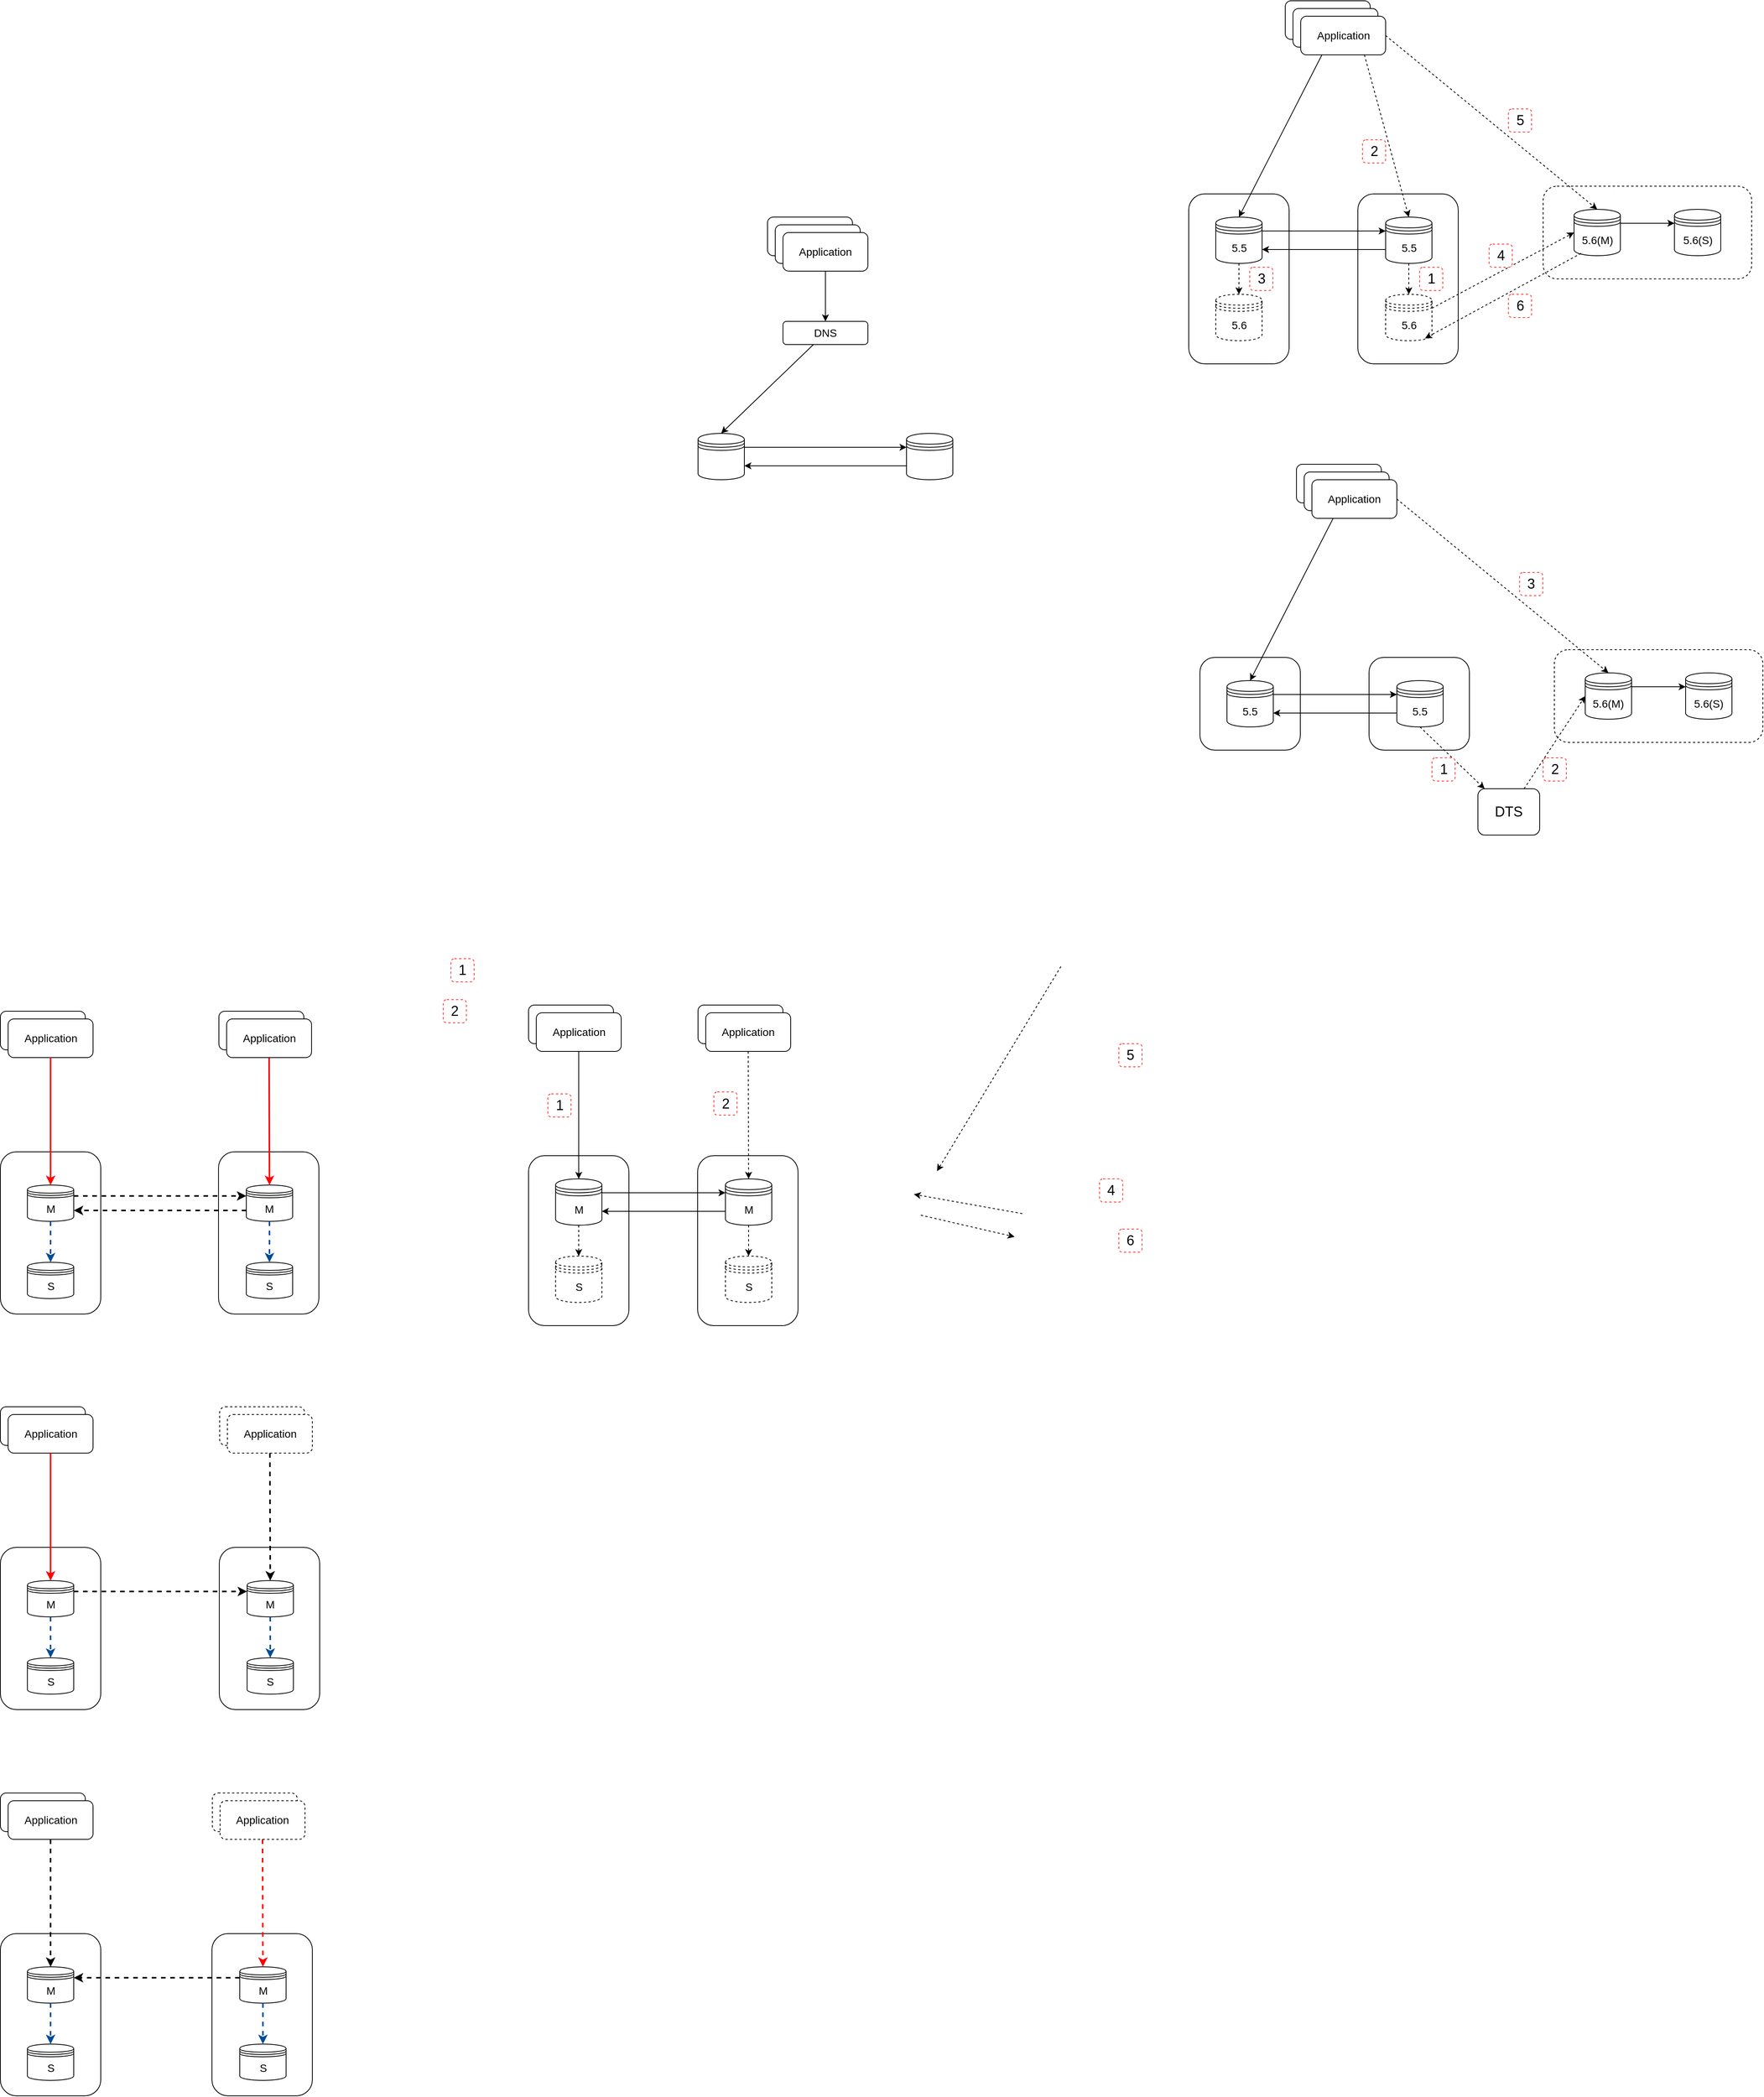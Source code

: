 <mxfile pages="1" version="11.2.3" type="github"><diagram id="w0PGeLifpseIt6AWC-rQ" name="Page-1"><mxGraphModel dx="2013" dy="703" grid="1" gridSize="10" guides="1" tooltips="1" connect="1" arrows="1" fold="1" page="1" pageScale="1" pageWidth="827" pageHeight="1169" math="0" shadow="0"><root><mxCell id="0"/><mxCell id="1" parent="0"/><mxCell id="KxEL3ul9aCYU7G7SuEpz-24" value="" style="rounded=1;whiteSpace=wrap;html=1;dashed=1;" parent="1" vertex="1"><mxGeometry x="1324.5" y="280" width="270" height="120" as="geometry"/></mxCell><mxCell id="KxEL3ul9aCYU7G7SuEpz-18" value="" style="rounded=1;whiteSpace=wrap;html=1;arcSize=16;" parent="1" vertex="1"><mxGeometry x="865.5" y="290" width="130" height="220" as="geometry"/></mxCell><mxCell id="KxEL3ul9aCYU7G7SuEpz-17" value="" style="rounded=1;whiteSpace=wrap;html=1;arcSize=16;" parent="1" vertex="1"><mxGeometry x="1084.5" y="290" width="130" height="220" as="geometry"/></mxCell><mxCell id="ixwq7pdnEXffTdU5Aski-8" value="&lt;font style=&quot;font-size: 14px&quot;&gt;Application&lt;/font&gt;" style="rounded=1;whiteSpace=wrap;html=1;" parent="1" vertex="1"><mxGeometry x="320" y="320" width="110" height="50" as="geometry"/></mxCell><mxCell id="ixwq7pdnEXffTdU5Aski-9" value="" style="shape=datastore;whiteSpace=wrap;html=1;" parent="1" vertex="1"><mxGeometry x="230" y="600" width="60" height="60" as="geometry"/></mxCell><mxCell id="ixwq7pdnEXffTdU5Aski-10" value="" style="shape=datastore;whiteSpace=wrap;html=1;" parent="1" vertex="1"><mxGeometry x="500" y="600" width="60" height="60" as="geometry"/></mxCell><mxCell id="v6FnLSVBg04vqEO-59b5-2" value="" style="endArrow=classic;html=1;exitX=1;exitY=0.3;exitDx=0;exitDy=0;entryX=0;entryY=0.3;entryDx=0;entryDy=0;" parent="1" source="ixwq7pdnEXffTdU5Aski-9" target="ixwq7pdnEXffTdU5Aski-10" edge="1"><mxGeometry width="50" height="50" relative="1" as="geometry"><mxPoint x="410" y="590" as="sourcePoint"/><mxPoint x="460" y="540" as="targetPoint"/></mxGeometry></mxCell><mxCell id="v6FnLSVBg04vqEO-59b5-3" value="" style="endArrow=classic;html=1;exitX=0;exitY=0.7;exitDx=0;exitDy=0;entryX=1;entryY=0.7;entryDx=0;entryDy=0;" parent="1" source="ixwq7pdnEXffTdU5Aski-10" target="ixwq7pdnEXffTdU5Aski-9" edge="1"><mxGeometry width="50" height="50" relative="1" as="geometry"><mxPoint x="380" y="740" as="sourcePoint"/><mxPoint x="430" y="690" as="targetPoint"/></mxGeometry></mxCell><mxCell id="v6FnLSVBg04vqEO-59b5-10" value="&lt;font style=&quot;font-size: 14px&quot;&gt;DNS&lt;/font&gt;" style="rounded=1;whiteSpace=wrap;html=1;" parent="1" vertex="1"><mxGeometry x="340" y="455" width="110" height="30" as="geometry"/></mxCell><mxCell id="v6FnLSVBg04vqEO-59b5-11" value="" style="endArrow=classic;html=1;entryX=0.5;entryY=0;entryDx=0;entryDy=0;" parent="1" source="v6FnLSVBg04vqEO-59b5-13" target="v6FnLSVBg04vqEO-59b5-10" edge="1"><mxGeometry width="50" height="50" relative="1" as="geometry"><mxPoint x="70" y="570" as="sourcePoint"/><mxPoint x="120" y="520" as="targetPoint"/></mxGeometry></mxCell><mxCell id="v6FnLSVBg04vqEO-59b5-12" value="&lt;font style=&quot;font-size: 14px&quot;&gt;Application&lt;/font&gt;" style="rounded=1;whiteSpace=wrap;html=1;" parent="1" vertex="1"><mxGeometry x="330" y="330" width="110" height="50" as="geometry"/></mxCell><mxCell id="v6FnLSVBg04vqEO-59b5-13" value="&lt;font style=&quot;font-size: 14px&quot;&gt;Application&lt;/font&gt;" style="rounded=1;whiteSpace=wrap;html=1;" parent="1" vertex="1"><mxGeometry x="340" y="340" width="110" height="50" as="geometry"/></mxCell><mxCell id="v6FnLSVBg04vqEO-59b5-14" value="" style="endArrow=classic;html=1;entryX=0.5;entryY=0;entryDx=0;entryDy=0;" parent="1" source="v6FnLSVBg04vqEO-59b5-10" target="ixwq7pdnEXffTdU5Aski-9" edge="1"><mxGeometry width="50" height="50" relative="1" as="geometry"><mxPoint x="200" y="570" as="sourcePoint"/><mxPoint x="250" y="520" as="targetPoint"/></mxGeometry></mxCell><mxCell id="KxEL3ul9aCYU7G7SuEpz-1" value="&lt;font style=&quot;font-size: 14px&quot;&gt;Application&lt;/font&gt;" style="rounded=1;whiteSpace=wrap;html=1;" parent="1" vertex="1"><mxGeometry x="990.5" y="40" width="110" height="50" as="geometry"/></mxCell><mxCell id="KxEL3ul9aCYU7G7SuEpz-2" value="&lt;font style=&quot;font-size: 14px&quot;&gt;5.5&lt;/font&gt;" style="shape=datastore;whiteSpace=wrap;html=1;" parent="1" vertex="1"><mxGeometry x="900.5" y="320" width="60" height="60" as="geometry"/></mxCell><mxCell id="KxEL3ul9aCYU7G7SuEpz-3" value="&lt;font style=&quot;font-size: 14px&quot;&gt;5.5&lt;/font&gt;" style="shape=datastore;whiteSpace=wrap;html=1;" parent="1" vertex="1"><mxGeometry x="1120.5" y="320" width="60" height="60" as="geometry"/></mxCell><mxCell id="KxEL3ul9aCYU7G7SuEpz-4" value="" style="endArrow=classic;html=1;exitX=1;exitY=0.3;exitDx=0;exitDy=0;entryX=0;entryY=0.3;entryDx=0;entryDy=0;" parent="1" source="KxEL3ul9aCYU7G7SuEpz-2" target="KxEL3ul9aCYU7G7SuEpz-3" edge="1"><mxGeometry width="50" height="50" relative="1" as="geometry"><mxPoint x="1080.5" y="310" as="sourcePoint"/><mxPoint x="1130.5" y="260" as="targetPoint"/></mxGeometry></mxCell><mxCell id="KxEL3ul9aCYU7G7SuEpz-5" value="" style="endArrow=classic;html=1;exitX=0;exitY=0.7;exitDx=0;exitDy=0;entryX=1;entryY=0.7;entryDx=0;entryDy=0;" parent="1" source="KxEL3ul9aCYU7G7SuEpz-3" target="KxEL3ul9aCYU7G7SuEpz-2" edge="1"><mxGeometry width="50" height="50" relative="1" as="geometry"><mxPoint x="1050.5" y="460" as="sourcePoint"/><mxPoint x="1100.5" y="410" as="targetPoint"/></mxGeometry></mxCell><mxCell id="KxEL3ul9aCYU7G7SuEpz-8" value="&lt;font style=&quot;font-size: 14px&quot;&gt;Application&lt;/font&gt;" style="rounded=1;whiteSpace=wrap;html=1;" parent="1" vertex="1"><mxGeometry x="1000.5" y="50" width="110" height="50" as="geometry"/></mxCell><mxCell id="KxEL3ul9aCYU7G7SuEpz-9" value="&lt;font style=&quot;font-size: 14px&quot;&gt;Application&lt;/font&gt;" style="rounded=1;whiteSpace=wrap;html=1;" parent="1" vertex="1"><mxGeometry x="1010.5" y="60" width="110" height="50" as="geometry"/></mxCell><mxCell id="KxEL3ul9aCYU7G7SuEpz-10" value="" style="endArrow=classic;html=1;entryX=0.5;entryY=0;entryDx=0;entryDy=0;exitX=0.25;exitY=1;exitDx=0;exitDy=0;" parent="1" source="KxEL3ul9aCYU7G7SuEpz-9" target="KxEL3ul9aCYU7G7SuEpz-2" edge="1"><mxGeometry width="50" height="50" relative="1" as="geometry"><mxPoint x="1028.779" y="182.5" as="sourcePoint"/><mxPoint x="920.5" y="240" as="targetPoint"/></mxGeometry></mxCell><mxCell id="KxEL3ul9aCYU7G7SuEpz-11" value="&lt;font style=&quot;font-size: 14px&quot;&gt;5.6&lt;/font&gt;" style="shape=datastore;whiteSpace=wrap;html=1;dashed=1;" parent="1" vertex="1"><mxGeometry x="1120.5" y="420" width="60" height="60" as="geometry"/></mxCell><mxCell id="KxEL3ul9aCYU7G7SuEpz-12" value="" style="endArrow=classic;html=1;exitX=0.5;exitY=1;exitDx=0;exitDy=0;entryX=0.5;entryY=0;entryDx=0;entryDy=0;dashed=1;" parent="1" source="KxEL3ul9aCYU7G7SuEpz-3" target="KxEL3ul9aCYU7G7SuEpz-11" edge="1"><mxGeometry width="50" height="50" relative="1" as="geometry"><mxPoint x="484.5" y="580" as="sourcePoint"/><mxPoint x="534.5" y="530" as="targetPoint"/></mxGeometry></mxCell><mxCell id="KxEL3ul9aCYU7G7SuEpz-13" value="&lt;font style=&quot;font-size: 14px&quot;&gt;5.6(M)&lt;/font&gt;" style="shape=datastore;whiteSpace=wrap;html=1;" parent="1" vertex="1"><mxGeometry x="1364.5" y="310" width="60" height="60" as="geometry"/></mxCell><mxCell id="KxEL3ul9aCYU7G7SuEpz-14" value="&lt;font style=&quot;font-size: 14px&quot;&gt;5.6(S)&lt;/font&gt;" style="shape=datastore;whiteSpace=wrap;html=1;" parent="1" vertex="1"><mxGeometry x="1494.5" y="310" width="60" height="60" as="geometry"/></mxCell><mxCell id="KxEL3ul9aCYU7G7SuEpz-15" value="" style="endArrow=classic;html=1;exitX=1;exitY=0.3;exitDx=0;exitDy=0;entryX=0;entryY=0.3;entryDx=0;entryDy=0;" parent="1" source="KxEL3ul9aCYU7G7SuEpz-13" target="KxEL3ul9aCYU7G7SuEpz-14" edge="1"><mxGeometry width="50" height="50" relative="1" as="geometry"><mxPoint x="1524.5" y="300" as="sourcePoint"/><mxPoint x="1574.5" y="250" as="targetPoint"/></mxGeometry></mxCell><mxCell id="KxEL3ul9aCYU7G7SuEpz-19" value="&lt;font style=&quot;font-size: 14px&quot;&gt;5.6&lt;/font&gt;" style="shape=datastore;whiteSpace=wrap;html=1;dashed=1;" parent="1" vertex="1"><mxGeometry x="900.5" y="420" width="60" height="60" as="geometry"/></mxCell><mxCell id="KxEL3ul9aCYU7G7SuEpz-20" value="" style="endArrow=classic;html=1;exitX=0.5;exitY=1;exitDx=0;exitDy=0;entryX=0.5;entryY=0;entryDx=0;entryDy=0;dashed=1;" parent="1" target="KxEL3ul9aCYU7G7SuEpz-19" edge="1"><mxGeometry width="50" height="50" relative="1" as="geometry"><mxPoint x="930.5" y="380" as="sourcePoint"/><mxPoint x="314.5" y="530" as="targetPoint"/></mxGeometry></mxCell><mxCell id="KxEL3ul9aCYU7G7SuEpz-21" value="" style="endArrow=classic;html=1;entryX=0.5;entryY=0;entryDx=0;entryDy=0;exitX=0.75;exitY=1;exitDx=0;exitDy=0;dashed=1;" parent="1" source="KxEL3ul9aCYU7G7SuEpz-9" target="KxEL3ul9aCYU7G7SuEpz-3" edge="1"><mxGeometry width="50" height="50" relative="1" as="geometry"><mxPoint x="1067" y="182.5" as="sourcePoint"/><mxPoint x="940.5" y="330" as="targetPoint"/></mxGeometry></mxCell><mxCell id="KxEL3ul9aCYU7G7SuEpz-22" value="" style="endArrow=classic;html=1;dashed=1;exitX=1;exitY=0.3;exitDx=0;exitDy=0;entryX=0;entryY=0.5;entryDx=0;entryDy=0;" parent="1" source="KxEL3ul9aCYU7G7SuEpz-11" target="KxEL3ul9aCYU7G7SuEpz-13" edge="1"><mxGeometry width="50" height="50" relative="1" as="geometry"><mxPoint x="1214.5" y="389" as="sourcePoint"/><mxPoint x="1334.5" y="370" as="targetPoint"/></mxGeometry></mxCell><mxCell id="KxEL3ul9aCYU7G7SuEpz-23" value="" style="endArrow=classic;html=1;entryX=0.5;entryY=0;entryDx=0;entryDy=0;exitX=1;exitY=0.5;exitDx=0;exitDy=0;dashed=1;" parent="1" source="KxEL3ul9aCYU7G7SuEpz-9" target="KxEL3ul9aCYU7G7SuEpz-13" edge="1"><mxGeometry width="50" height="50" relative="1" as="geometry"><mxPoint x="1087" y="120" as="sourcePoint"/><mxPoint x="1160.5" y="330" as="targetPoint"/></mxGeometry></mxCell><mxCell id="KxEL3ul9aCYU7G7SuEpz-25" value="&lt;font style=&quot;font-size: 18px&quot;&gt;1&lt;/font&gt;" style="rounded=1;whiteSpace=wrap;html=1;dashed=1;strokeColor=#FF3333;" parent="1" vertex="1"><mxGeometry x="1164.5" y="385" width="30" height="30" as="geometry"/></mxCell><mxCell id="KxEL3ul9aCYU7G7SuEpz-26" value="&lt;font style=&quot;font-size: 18px&quot;&gt;2&lt;/font&gt;" style="rounded=1;whiteSpace=wrap;html=1;dashed=1;strokeColor=#FF3333;" parent="1" vertex="1"><mxGeometry x="1090.5" y="220" width="30" height="30" as="geometry"/></mxCell><mxCell id="KxEL3ul9aCYU7G7SuEpz-28" value="&lt;font style=&quot;font-size: 18px&quot;&gt;3&lt;/font&gt;" style="rounded=1;whiteSpace=wrap;html=1;dashed=1;strokeColor=#FF3333;" parent="1" vertex="1"><mxGeometry x="944.5" y="385" width="30" height="30" as="geometry"/></mxCell><mxCell id="KxEL3ul9aCYU7G7SuEpz-30" value="&lt;font style=&quot;font-size: 18px&quot;&gt;4&lt;/font&gt;" style="rounded=1;whiteSpace=wrap;html=1;dashed=1;strokeColor=#FF3333;" parent="1" vertex="1"><mxGeometry x="1254.5" y="355" width="30" height="30" as="geometry"/></mxCell><mxCell id="KxEL3ul9aCYU7G7SuEpz-32" value="&lt;font style=&quot;font-size: 18px&quot;&gt;5&lt;/font&gt;" style="rounded=1;whiteSpace=wrap;html=1;dashed=1;strokeColor=#FF3333;" parent="1" vertex="1"><mxGeometry x="1279.5" y="180" width="30" height="30" as="geometry"/></mxCell><mxCell id="KxEL3ul9aCYU7G7SuEpz-33" value="" style="endArrow=classic;html=1;dashed=1;entryX=0.85;entryY=0.95;entryDx=0;entryDy=0;entryPerimeter=0;" parent="1" target="KxEL3ul9aCYU7G7SuEpz-11" edge="1"><mxGeometry width="50" height="50" relative="1" as="geometry"><mxPoint x="1373.5" y="367" as="sourcePoint"/><mxPoint x="1244.5" y="490" as="targetPoint"/></mxGeometry></mxCell><mxCell id="KxEL3ul9aCYU7G7SuEpz-34" value="&lt;font style=&quot;font-size: 18px&quot;&gt;6&lt;/font&gt;" style="rounded=1;whiteSpace=wrap;html=1;dashed=1;strokeColor=#FF3333;" parent="1" vertex="1"><mxGeometry x="1279.5" y="420" width="30" height="30" as="geometry"/></mxCell><mxCell id="KxEL3ul9aCYU7G7SuEpz-35" value="" style="rounded=1;whiteSpace=wrap;html=1;dashed=1;" parent="1" vertex="1"><mxGeometry x="1339" y="880" width="270" height="120" as="geometry"/></mxCell><mxCell id="KxEL3ul9aCYU7G7SuEpz-36" value="" style="rounded=1;whiteSpace=wrap;html=1;arcSize=16;" parent="1" vertex="1"><mxGeometry x="880" y="890" width="130" height="120" as="geometry"/></mxCell><mxCell id="KxEL3ul9aCYU7G7SuEpz-37" value="" style="rounded=1;whiteSpace=wrap;html=1;arcSize=16;" parent="1" vertex="1"><mxGeometry x="1099" y="890" width="130" height="120" as="geometry"/></mxCell><mxCell id="KxEL3ul9aCYU7G7SuEpz-38" value="&lt;font style=&quot;font-size: 14px&quot;&gt;Application&lt;/font&gt;" style="rounded=1;whiteSpace=wrap;html=1;" parent="1" vertex="1"><mxGeometry x="1005" y="640" width="110" height="50" as="geometry"/></mxCell><mxCell id="KxEL3ul9aCYU7G7SuEpz-39" value="&lt;font style=&quot;font-size: 14px&quot;&gt;5.5&lt;/font&gt;" style="shape=datastore;whiteSpace=wrap;html=1;" parent="1" vertex="1"><mxGeometry x="915" y="920" width="60" height="60" as="geometry"/></mxCell><mxCell id="KxEL3ul9aCYU7G7SuEpz-40" value="&lt;font style=&quot;font-size: 14px&quot;&gt;5.5&lt;/font&gt;" style="shape=datastore;whiteSpace=wrap;html=1;" parent="1" vertex="1"><mxGeometry x="1135" y="920" width="60" height="60" as="geometry"/></mxCell><mxCell id="KxEL3ul9aCYU7G7SuEpz-41" value="" style="endArrow=classic;html=1;exitX=1;exitY=0.3;exitDx=0;exitDy=0;entryX=0;entryY=0.3;entryDx=0;entryDy=0;" parent="1" source="KxEL3ul9aCYU7G7SuEpz-39" target="KxEL3ul9aCYU7G7SuEpz-40" edge="1"><mxGeometry width="50" height="50" relative="1" as="geometry"><mxPoint x="1095" y="910" as="sourcePoint"/><mxPoint x="1145" y="860" as="targetPoint"/></mxGeometry></mxCell><mxCell id="KxEL3ul9aCYU7G7SuEpz-42" value="" style="endArrow=classic;html=1;exitX=0;exitY=0.7;exitDx=0;exitDy=0;entryX=1;entryY=0.7;entryDx=0;entryDy=0;" parent="1" source="KxEL3ul9aCYU7G7SuEpz-40" target="KxEL3ul9aCYU7G7SuEpz-39" edge="1"><mxGeometry width="50" height="50" relative="1" as="geometry"><mxPoint x="1065" y="1060" as="sourcePoint"/><mxPoint x="1115" y="1010" as="targetPoint"/></mxGeometry></mxCell><mxCell id="KxEL3ul9aCYU7G7SuEpz-43" value="&lt;font style=&quot;font-size: 14px&quot;&gt;Application&lt;/font&gt;" style="rounded=1;whiteSpace=wrap;html=1;" parent="1" vertex="1"><mxGeometry x="1015" y="650" width="110" height="50" as="geometry"/></mxCell><mxCell id="KxEL3ul9aCYU7G7SuEpz-44" value="&lt;font style=&quot;font-size: 14px&quot;&gt;Application&lt;/font&gt;" style="rounded=1;whiteSpace=wrap;html=1;" parent="1" vertex="1"><mxGeometry x="1025" y="660" width="110" height="50" as="geometry"/></mxCell><mxCell id="KxEL3ul9aCYU7G7SuEpz-45" value="" style="endArrow=classic;html=1;entryX=0.5;entryY=0;entryDx=0;entryDy=0;exitX=0.25;exitY=1;exitDx=0;exitDy=0;" parent="1" source="KxEL3ul9aCYU7G7SuEpz-44" target="KxEL3ul9aCYU7G7SuEpz-39" edge="1"><mxGeometry width="50" height="50" relative="1" as="geometry"><mxPoint x="1043.279" y="782.5" as="sourcePoint"/><mxPoint x="935" y="840" as="targetPoint"/></mxGeometry></mxCell><mxCell id="KxEL3ul9aCYU7G7SuEpz-48" value="&lt;font style=&quot;font-size: 14px&quot;&gt;5.6(M)&lt;/font&gt;" style="shape=datastore;whiteSpace=wrap;html=1;" parent="1" vertex="1"><mxGeometry x="1379" y="910" width="60" height="60" as="geometry"/></mxCell><mxCell id="KxEL3ul9aCYU7G7SuEpz-49" value="&lt;font style=&quot;font-size: 14px&quot;&gt;5.6(S)&lt;/font&gt;" style="shape=datastore;whiteSpace=wrap;html=1;" parent="1" vertex="1"><mxGeometry x="1509" y="910" width="60" height="60" as="geometry"/></mxCell><mxCell id="KxEL3ul9aCYU7G7SuEpz-50" value="" style="endArrow=classic;html=1;exitX=1;exitY=0.3;exitDx=0;exitDy=0;entryX=0;entryY=0.3;entryDx=0;entryDy=0;" parent="1" source="KxEL3ul9aCYU7G7SuEpz-48" target="KxEL3ul9aCYU7G7SuEpz-49" edge="1"><mxGeometry width="50" height="50" relative="1" as="geometry"><mxPoint x="1539" y="900" as="sourcePoint"/><mxPoint x="1589" y="850" as="targetPoint"/></mxGeometry></mxCell><mxCell id="KxEL3ul9aCYU7G7SuEpz-53" value="" style="endArrow=classic;html=1;dashed=1;exitX=0.5;exitY=1;exitDx=0;exitDy=0;" parent="1" source="KxEL3ul9aCYU7G7SuEpz-40" target="KxEL3ul9aCYU7G7SuEpz-63" edge="1"><mxGeometry width="50" height="50" relative="1" as="geometry"><mxPoint x="1120" y="1140" as="sourcePoint"/><mxPoint x="955" y="930" as="targetPoint"/></mxGeometry></mxCell><mxCell id="KxEL3ul9aCYU7G7SuEpz-54" value="" style="endArrow=classic;html=1;dashed=1;entryX=0;entryY=0.5;entryDx=0;entryDy=0;" parent="1" source="KxEL3ul9aCYU7G7SuEpz-63" target="KxEL3ul9aCYU7G7SuEpz-48" edge="1"><mxGeometry width="50" height="50" relative="1" as="geometry"><mxPoint x="1195" y="1038" as="sourcePoint"/><mxPoint x="1349" y="970" as="targetPoint"/></mxGeometry></mxCell><mxCell id="KxEL3ul9aCYU7G7SuEpz-55" value="" style="endArrow=classic;html=1;entryX=0.5;entryY=0;entryDx=0;entryDy=0;exitX=1;exitY=0.5;exitDx=0;exitDy=0;dashed=1;" parent="1" source="KxEL3ul9aCYU7G7SuEpz-44" target="KxEL3ul9aCYU7G7SuEpz-48" edge="1"><mxGeometry width="50" height="50" relative="1" as="geometry"><mxPoint x="1101.5" y="720" as="sourcePoint"/><mxPoint x="1175" y="930" as="targetPoint"/></mxGeometry></mxCell><mxCell id="KxEL3ul9aCYU7G7SuEpz-57" value="&lt;font style=&quot;font-size: 18px&quot;&gt;2&lt;/font&gt;" style="rounded=1;whiteSpace=wrap;html=1;dashed=1;strokeColor=#FF3333;" parent="1" vertex="1"><mxGeometry x="1324.5" y="1020" width="30" height="30" as="geometry"/></mxCell><mxCell id="KxEL3ul9aCYU7G7SuEpz-60" value="&lt;font style=&quot;font-size: 18px&quot;&gt;3&lt;/font&gt;" style="rounded=1;whiteSpace=wrap;html=1;dashed=1;strokeColor=#FF3333;" parent="1" vertex="1"><mxGeometry x="1294" y="780" width="30" height="30" as="geometry"/></mxCell><mxCell id="KxEL3ul9aCYU7G7SuEpz-63" value="&lt;font style=&quot;font-size: 18px&quot;&gt;DTS&lt;/font&gt;" style="rounded=1;whiteSpace=wrap;html=1;" parent="1" vertex="1"><mxGeometry x="1240" y="1060" width="80" height="60" as="geometry"/></mxCell><mxCell id="KxEL3ul9aCYU7G7SuEpz-64" value="&lt;font style=&quot;font-size: 18px&quot;&gt;1&lt;/font&gt;" style="rounded=1;whiteSpace=wrap;html=1;dashed=1;strokeColor=#FF3333;" parent="1" vertex="1"><mxGeometry x="1180.5" y="1020" width="30" height="30" as="geometry"/></mxCell><mxCell id="RxVyplIdzBQefrfj1vIZ-2" value="" style="rounded=1;whiteSpace=wrap;html=1;arcSize=16;" parent="1" vertex="1"><mxGeometry x="10.5" y="1535" width="130" height="220" as="geometry"/></mxCell><mxCell id="RxVyplIdzBQefrfj1vIZ-3" value="" style="rounded=1;whiteSpace=wrap;html=1;arcSize=16;" parent="1" vertex="1"><mxGeometry x="229.5" y="1535" width="130" height="220" as="geometry"/></mxCell><mxCell id="RxVyplIdzBQefrfj1vIZ-4" value="&lt;font style=&quot;font-size: 14px&quot;&gt;Application&lt;/font&gt;" style="rounded=1;whiteSpace=wrap;html=1;" parent="1" vertex="1"><mxGeometry x="10.5" y="1340" width="110" height="50" as="geometry"/></mxCell><mxCell id="RxVyplIdzBQefrfj1vIZ-5" value="&lt;span style=&quot;font-size: 14px&quot;&gt;M&lt;/span&gt;" style="shape=datastore;whiteSpace=wrap;html=1;" parent="1" vertex="1"><mxGeometry x="45.5" y="1565" width="60" height="60" as="geometry"/></mxCell><mxCell id="RxVyplIdzBQefrfj1vIZ-6" value="&lt;span style=&quot;font-size: 14px&quot;&gt;M&lt;/span&gt;" style="shape=datastore;whiteSpace=wrap;html=1;" parent="1" vertex="1"><mxGeometry x="265.5" y="1565" width="60" height="60" as="geometry"/></mxCell><mxCell id="RxVyplIdzBQefrfj1vIZ-7" value="" style="endArrow=classic;html=1;exitX=1;exitY=0.3;exitDx=0;exitDy=0;entryX=0;entryY=0.3;entryDx=0;entryDy=0;" parent="1" source="RxVyplIdzBQefrfj1vIZ-5" target="RxVyplIdzBQefrfj1vIZ-6" edge="1"><mxGeometry width="50" height="50" relative="1" as="geometry"><mxPoint x="225.5" y="1555" as="sourcePoint"/><mxPoint x="275.5" y="1505" as="targetPoint"/></mxGeometry></mxCell><mxCell id="RxVyplIdzBQefrfj1vIZ-8" value="" style="endArrow=classic;html=1;exitX=0;exitY=0.7;exitDx=0;exitDy=0;entryX=1;entryY=0.7;entryDx=0;entryDy=0;" parent="1" source="RxVyplIdzBQefrfj1vIZ-6" target="RxVyplIdzBQefrfj1vIZ-5" edge="1"><mxGeometry width="50" height="50" relative="1" as="geometry"><mxPoint x="195.5" y="1705" as="sourcePoint"/><mxPoint x="245.5" y="1655" as="targetPoint"/></mxGeometry></mxCell><mxCell id="RxVyplIdzBQefrfj1vIZ-9" value="&lt;font style=&quot;font-size: 14px&quot;&gt;Application&lt;/font&gt;" style="rounded=1;whiteSpace=wrap;html=1;" parent="1" vertex="1"><mxGeometry x="20.5" y="1350" width="110" height="50" as="geometry"/></mxCell><mxCell id="RxVyplIdzBQefrfj1vIZ-11" value="" style="endArrow=classic;html=1;entryX=0.5;entryY=0;entryDx=0;entryDy=0;exitX=0.5;exitY=1;exitDx=0;exitDy=0;" parent="1" source="RxVyplIdzBQefrfj1vIZ-9" target="RxVyplIdzBQefrfj1vIZ-5" edge="1"><mxGeometry width="50" height="50" relative="1" as="geometry"><mxPoint x="102.012" y="1375" as="sourcePoint"/><mxPoint x="65.5" y="1485" as="targetPoint"/></mxGeometry></mxCell><mxCell id="RxVyplIdzBQefrfj1vIZ-12" value="&lt;font style=&quot;font-size: 14px&quot;&gt;S&lt;/font&gt;" style="shape=datastore;whiteSpace=wrap;html=1;dashed=1;" parent="1" vertex="1"><mxGeometry x="265.5" y="1665" width="60" height="60" as="geometry"/></mxCell><mxCell id="RxVyplIdzBQefrfj1vIZ-13" value="" style="endArrow=classic;html=1;exitX=0.5;exitY=1;exitDx=0;exitDy=0;entryX=0.5;entryY=0;entryDx=0;entryDy=0;dashed=1;" parent="1" source="RxVyplIdzBQefrfj1vIZ-6" target="RxVyplIdzBQefrfj1vIZ-12" edge="1"><mxGeometry width="50" height="50" relative="1" as="geometry"><mxPoint x="-370.5" y="1825" as="sourcePoint"/><mxPoint x="-320.5" y="1775" as="targetPoint"/></mxGeometry></mxCell><mxCell id="RxVyplIdzBQefrfj1vIZ-17" value="&lt;font style=&quot;font-size: 14px&quot;&gt;S&lt;/font&gt;" style="shape=datastore;whiteSpace=wrap;html=1;dashed=1;" parent="1" vertex="1"><mxGeometry x="45.5" y="1665" width="60" height="60" as="geometry"/></mxCell><mxCell id="RxVyplIdzBQefrfj1vIZ-18" value="" style="endArrow=classic;html=1;exitX=0.5;exitY=1;exitDx=0;exitDy=0;entryX=0.5;entryY=0;entryDx=0;entryDy=0;dashed=1;" parent="1" target="RxVyplIdzBQefrfj1vIZ-17" edge="1"><mxGeometry width="50" height="50" relative="1" as="geometry"><mxPoint x="75.5" y="1625" as="sourcePoint"/><mxPoint x="-540.5" y="1775" as="targetPoint"/></mxGeometry></mxCell><mxCell id="RxVyplIdzBQefrfj1vIZ-19" value="" style="endArrow=classic;html=1;dashed=1;entryX=0.5;entryY=0;entryDx=0;entryDy=0;exitX=0.5;exitY=1;exitDx=0;exitDy=0;" parent="1" source="RxVyplIdzBQefrfj1vIZ-32" target="RxVyplIdzBQefrfj1vIZ-6" edge="1"><mxGeometry width="50" height="50" relative="1" as="geometry"><mxPoint x="305" y="1365" as="sourcePoint"/><mxPoint x="355" y="1515" as="targetPoint"/></mxGeometry></mxCell><mxCell id="RxVyplIdzBQefrfj1vIZ-20" value="" style="endArrow=classic;html=1;dashed=1;entryX=0;entryY=0.5;entryDx=0;entryDy=0;" parent="1" edge="1"><mxGeometry width="50" height="50" relative="1" as="geometry"><mxPoint x="650" y="1610" as="sourcePoint"/><mxPoint x="509.5" y="1585" as="targetPoint"/></mxGeometry></mxCell><mxCell id="RxVyplIdzBQefrfj1vIZ-21" value="" style="endArrow=classic;html=1;entryX=0.5;entryY=0;entryDx=0;entryDy=0;dashed=1;" parent="1" edge="1"><mxGeometry width="50" height="50" relative="1" as="geometry"><mxPoint x="700" y="1290" as="sourcePoint"/><mxPoint x="539.5" y="1555" as="targetPoint"/></mxGeometry></mxCell><mxCell id="RxVyplIdzBQefrfj1vIZ-22" value="&lt;font style=&quot;font-size: 18px&quot;&gt;1&lt;/font&gt;" style="rounded=1;whiteSpace=wrap;html=1;dashed=1;strokeColor=#FF3333;" parent="1" vertex="1"><mxGeometry x="35.5" y="1455" width="30" height="30" as="geometry"/></mxCell><mxCell id="RxVyplIdzBQefrfj1vIZ-23" value="&lt;font style=&quot;font-size: 18px&quot;&gt;2&lt;/font&gt;" style="rounded=1;whiteSpace=wrap;html=1;dashed=1;strokeColor=#FF3333;" parent="1" vertex="1"><mxGeometry x="250.5" y="1452.5" width="30" height="30" as="geometry"/></mxCell><mxCell id="RxVyplIdzBQefrfj1vIZ-25" value="&lt;font style=&quot;font-size: 18px&quot;&gt;4&lt;/font&gt;" style="rounded=1;whiteSpace=wrap;html=1;dashed=1;strokeColor=#FF3333;" parent="1" vertex="1"><mxGeometry x="750" y="1565" width="30" height="30" as="geometry"/></mxCell><mxCell id="RxVyplIdzBQefrfj1vIZ-26" value="&lt;font style=&quot;font-size: 18px&quot;&gt;5&lt;/font&gt;" style="rounded=1;whiteSpace=wrap;html=1;dashed=1;strokeColor=#FF3333;" parent="1" vertex="1"><mxGeometry x="775" y="1390" width="30" height="30" as="geometry"/></mxCell><mxCell id="RxVyplIdzBQefrfj1vIZ-27" value="" style="endArrow=classic;html=1;dashed=1;" parent="1" edge="1"><mxGeometry width="50" height="50" relative="1" as="geometry"><mxPoint x="518.5" y="1612" as="sourcePoint"/><mxPoint x="640" y="1640" as="targetPoint"/></mxGeometry></mxCell><mxCell id="RxVyplIdzBQefrfj1vIZ-28" value="&lt;font style=&quot;font-size: 18px&quot;&gt;6&lt;/font&gt;" style="rounded=1;whiteSpace=wrap;html=1;dashed=1;strokeColor=#FF3333;" parent="1" vertex="1"><mxGeometry x="775" y="1630" width="30" height="30" as="geometry"/></mxCell><mxCell id="RxVyplIdzBQefrfj1vIZ-31" value="&lt;font style=&quot;font-size: 14px&quot;&gt;Application&lt;/font&gt;" style="rounded=1;whiteSpace=wrap;html=1;" parent="1" vertex="1"><mxGeometry x="230" y="1340" width="110" height="50" as="geometry"/></mxCell><mxCell id="RxVyplIdzBQefrfj1vIZ-32" value="&lt;font style=&quot;font-size: 14px&quot;&gt;Application&lt;/font&gt;" style="rounded=1;whiteSpace=wrap;html=1;" parent="1" vertex="1"><mxGeometry x="240" y="1350" width="110" height="50" as="geometry"/></mxCell><mxCell id="2aaWek8ONeiU0INEYgnU-1" value="" style="rounded=1;whiteSpace=wrap;html=1;arcSize=16;" vertex="1" parent="1"><mxGeometry x="-673.5" y="1530" width="130" height="210" as="geometry"/></mxCell><mxCell id="2aaWek8ONeiU0INEYgnU-2" value="" style="rounded=1;whiteSpace=wrap;html=1;arcSize=16;" vertex="1" parent="1"><mxGeometry x="-391" y="1530" width="130" height="210" as="geometry"/></mxCell><mxCell id="2aaWek8ONeiU0INEYgnU-3" value="&lt;font style=&quot;font-size: 14px&quot;&gt;Application&lt;/font&gt;" style="rounded=1;whiteSpace=wrap;html=1;" vertex="1" parent="1"><mxGeometry x="-673.5" y="1348" width="110" height="50" as="geometry"/></mxCell><mxCell id="2aaWek8ONeiU0INEYgnU-4" value="&lt;span style=&quot;font-size: 14px&quot;&gt;M&lt;/span&gt;" style="shape=datastore;whiteSpace=wrap;html=1;" vertex="1" parent="1"><mxGeometry x="-638.5" y="1573" width="60" height="47" as="geometry"/></mxCell><mxCell id="2aaWek8ONeiU0INEYgnU-5" value="&lt;span style=&quot;font-size: 14px&quot;&gt;M&lt;/span&gt;" style="shape=datastore;whiteSpace=wrap;html=1;" vertex="1" parent="1"><mxGeometry x="-355" y="1573" width="60" height="47" as="geometry"/></mxCell><mxCell id="2aaWek8ONeiU0INEYgnU-6" value="" style="endArrow=classic;html=1;exitX=1;exitY=0.3;exitDx=0;exitDy=0;entryX=0;entryY=0.3;entryDx=0;entryDy=0;dashed=1;strokeWidth=2;" edge="1" parent="1" source="2aaWek8ONeiU0INEYgnU-4" target="2aaWek8ONeiU0INEYgnU-5"><mxGeometry width="50" height="50" relative="1" as="geometry"><mxPoint x="-395" y="1563" as="sourcePoint"/><mxPoint x="-345" y="1513" as="targetPoint"/></mxGeometry></mxCell><mxCell id="2aaWek8ONeiU0INEYgnU-7" value="" style="endArrow=classic;html=1;exitX=0;exitY=0.7;exitDx=0;exitDy=0;entryX=1;entryY=0.7;entryDx=0;entryDy=0;dashed=1;strokeWidth=2;" edge="1" parent="1" source="2aaWek8ONeiU0INEYgnU-5" target="2aaWek8ONeiU0INEYgnU-4"><mxGeometry width="50" height="50" relative="1" as="geometry"><mxPoint x="-425" y="1713" as="sourcePoint"/><mxPoint x="-375" y="1663" as="targetPoint"/></mxGeometry></mxCell><mxCell id="2aaWek8ONeiU0INEYgnU-8" value="&lt;font style=&quot;font-size: 14px&quot;&gt;Application&lt;/font&gt;" style="rounded=1;whiteSpace=wrap;html=1;" vertex="1" parent="1"><mxGeometry x="-663.5" y="1358" width="110" height="50" as="geometry"/></mxCell><mxCell id="2aaWek8ONeiU0INEYgnU-9" value="" style="endArrow=classic;html=1;entryX=0.5;entryY=0;entryDx=0;entryDy=0;exitX=0.5;exitY=1;exitDx=0;exitDy=0;strokeColor=#FF0000;strokeWidth=2;" edge="1" parent="1" source="2aaWek8ONeiU0INEYgnU-8" target="2aaWek8ONeiU0INEYgnU-4"><mxGeometry width="50" height="50" relative="1" as="geometry"><mxPoint x="-581.988" y="1383" as="sourcePoint"/><mxPoint x="-618.5" y="1493" as="targetPoint"/></mxGeometry></mxCell><mxCell id="2aaWek8ONeiU0INEYgnU-10" value="&lt;font style=&quot;font-size: 14px&quot;&gt;S&lt;/font&gt;" style="shape=datastore;whiteSpace=wrap;html=1;" vertex="1" parent="1"><mxGeometry x="-355" y="1673" width="60" height="47" as="geometry"/></mxCell><mxCell id="2aaWek8ONeiU0INEYgnU-11" value="" style="endArrow=classic;html=1;exitX=0.5;exitY=1;exitDx=0;exitDy=0;entryX=0.5;entryY=0;entryDx=0;entryDy=0;dashed=1;strokeColor=#004C99;strokeWidth=2;" edge="1" parent="1" source="2aaWek8ONeiU0INEYgnU-5" target="2aaWek8ONeiU0INEYgnU-10"><mxGeometry width="50" height="50" relative="1" as="geometry"><mxPoint x="-991" y="1833" as="sourcePoint"/><mxPoint x="-941" y="1783" as="targetPoint"/></mxGeometry></mxCell><mxCell id="2aaWek8ONeiU0INEYgnU-12" value="&lt;font style=&quot;font-size: 14px&quot;&gt;S&lt;/font&gt;" style="shape=datastore;whiteSpace=wrap;html=1;" vertex="1" parent="1"><mxGeometry x="-638.5" y="1673" width="60" height="47" as="geometry"/></mxCell><mxCell id="2aaWek8ONeiU0INEYgnU-13" value="" style="endArrow=classic;html=1;exitX=0.5;exitY=1;exitDx=0;exitDy=0;entryX=0.5;entryY=0;entryDx=0;entryDy=0;dashed=1;strokeColor=#004C99;strokeWidth=2;" edge="1" parent="1" target="2aaWek8ONeiU0INEYgnU-12" source="2aaWek8ONeiU0INEYgnU-4"><mxGeometry width="50" height="50" relative="1" as="geometry"><mxPoint x="-608.5" y="1633" as="sourcePoint"/><mxPoint x="-1224.5" y="1783" as="targetPoint"/></mxGeometry></mxCell><mxCell id="2aaWek8ONeiU0INEYgnU-14" value="" style="endArrow=classic;html=1;entryX=0.5;entryY=0;entryDx=0;entryDy=0;exitX=0.5;exitY=1;exitDx=0;exitDy=0;strokeColor=#FF0000;strokeWidth=2;" edge="1" parent="1" source="2aaWek8ONeiU0INEYgnU-18" target="2aaWek8ONeiU0INEYgnU-5"><mxGeometry width="50" height="50" relative="1" as="geometry"><mxPoint x="-315.5" y="1373" as="sourcePoint"/><mxPoint x="-265.5" y="1523" as="targetPoint"/></mxGeometry></mxCell><mxCell id="2aaWek8ONeiU0INEYgnU-15" value="&lt;font style=&quot;font-size: 18px&quot;&gt;1&lt;/font&gt;" style="rounded=1;whiteSpace=wrap;html=1;dashed=1;strokeColor=#FF3333;" vertex="1" parent="1"><mxGeometry x="-90" y="1280" width="30" height="30" as="geometry"/></mxCell><mxCell id="2aaWek8ONeiU0INEYgnU-16" value="&lt;font style=&quot;font-size: 18px&quot;&gt;2&lt;/font&gt;" style="rounded=1;whiteSpace=wrap;html=1;dashed=1;strokeColor=#FF3333;" vertex="1" parent="1"><mxGeometry x="-100" y="1333" width="30" height="30" as="geometry"/></mxCell><mxCell id="2aaWek8ONeiU0INEYgnU-17" value="&lt;font style=&quot;font-size: 14px&quot;&gt;Application&lt;/font&gt;" style="rounded=1;whiteSpace=wrap;html=1;" vertex="1" parent="1"><mxGeometry x="-390.5" y="1348" width="110" height="50" as="geometry"/></mxCell><mxCell id="2aaWek8ONeiU0INEYgnU-18" value="&lt;font style=&quot;font-size: 14px&quot;&gt;Application&lt;/font&gt;" style="rounded=1;whiteSpace=wrap;html=1;" vertex="1" parent="1"><mxGeometry x="-380.5" y="1358" width="110" height="50" as="geometry"/></mxCell><mxCell id="2aaWek8ONeiU0INEYgnU-19" value="" style="rounded=1;whiteSpace=wrap;html=1;arcSize=16;" vertex="1" parent="1"><mxGeometry x="-673.5" y="2042" width="130" height="210" as="geometry"/></mxCell><mxCell id="2aaWek8ONeiU0INEYgnU-20" value="" style="rounded=1;whiteSpace=wrap;html=1;arcSize=16;" vertex="1" parent="1"><mxGeometry x="-390" y="2042" width="130" height="210" as="geometry"/></mxCell><mxCell id="2aaWek8ONeiU0INEYgnU-21" value="&lt;font style=&quot;font-size: 14px&quot;&gt;Application&lt;/font&gt;" style="rounded=1;whiteSpace=wrap;html=1;" vertex="1" parent="1"><mxGeometry x="-673.5" y="1860" width="110" height="50" as="geometry"/></mxCell><mxCell id="2aaWek8ONeiU0INEYgnU-22" value="&lt;span style=&quot;font-size: 14px&quot;&gt;M&lt;/span&gt;" style="shape=datastore;whiteSpace=wrap;html=1;" vertex="1" parent="1"><mxGeometry x="-638.5" y="2085" width="60" height="47" as="geometry"/></mxCell><mxCell id="2aaWek8ONeiU0INEYgnU-23" value="&lt;span style=&quot;font-size: 14px&quot;&gt;M&lt;/span&gt;" style="shape=datastore;whiteSpace=wrap;html=1;" vertex="1" parent="1"><mxGeometry x="-354" y="2085" width="60" height="47" as="geometry"/></mxCell><mxCell id="2aaWek8ONeiU0INEYgnU-24" value="" style="endArrow=classic;html=1;exitX=1;exitY=0.3;exitDx=0;exitDy=0;entryX=0;entryY=0.3;entryDx=0;entryDy=0;dashed=1;strokeWidth=2;" edge="1" parent="1" source="2aaWek8ONeiU0INEYgnU-22" target="2aaWek8ONeiU0INEYgnU-23"><mxGeometry width="50" height="50" relative="1" as="geometry"><mxPoint x="-394" y="2075" as="sourcePoint"/><mxPoint x="-344" y="2025" as="targetPoint"/></mxGeometry></mxCell><mxCell id="2aaWek8ONeiU0INEYgnU-26" value="&lt;font style=&quot;font-size: 14px&quot;&gt;Application&lt;/font&gt;" style="rounded=1;whiteSpace=wrap;html=1;" vertex="1" parent="1"><mxGeometry x="-663.5" y="1870" width="110" height="50" as="geometry"/></mxCell><mxCell id="2aaWek8ONeiU0INEYgnU-27" value="" style="endArrow=classic;html=1;entryX=0.5;entryY=0;entryDx=0;entryDy=0;exitX=0.5;exitY=1;exitDx=0;exitDy=0;strokeColor=#FF0000;strokeWidth=2;" edge="1" parent="1" source="2aaWek8ONeiU0INEYgnU-26" target="2aaWek8ONeiU0INEYgnU-22"><mxGeometry width="50" height="50" relative="1" as="geometry"><mxPoint x="-581.988" y="1895" as="sourcePoint"/><mxPoint x="-618.5" y="2005" as="targetPoint"/></mxGeometry></mxCell><mxCell id="2aaWek8ONeiU0INEYgnU-28" value="&lt;font style=&quot;font-size: 14px&quot;&gt;S&lt;/font&gt;" style="shape=datastore;whiteSpace=wrap;html=1;" vertex="1" parent="1"><mxGeometry x="-354" y="2185" width="60" height="47" as="geometry"/></mxCell><mxCell id="2aaWek8ONeiU0INEYgnU-29" value="" style="endArrow=classic;html=1;exitX=0.5;exitY=1;exitDx=0;exitDy=0;entryX=0.5;entryY=0;entryDx=0;entryDy=0;dashed=1;strokeColor=#004C99;strokeWidth=2;" edge="1" parent="1" source="2aaWek8ONeiU0INEYgnU-23" target="2aaWek8ONeiU0INEYgnU-28"><mxGeometry width="50" height="50" relative="1" as="geometry"><mxPoint x="-990" y="2345" as="sourcePoint"/><mxPoint x="-940" y="2295" as="targetPoint"/></mxGeometry></mxCell><mxCell id="2aaWek8ONeiU0INEYgnU-30" value="&lt;font style=&quot;font-size: 14px&quot;&gt;S&lt;/font&gt;" style="shape=datastore;whiteSpace=wrap;html=1;" vertex="1" parent="1"><mxGeometry x="-638.5" y="2185" width="60" height="47" as="geometry"/></mxCell><mxCell id="2aaWek8ONeiU0INEYgnU-31" value="" style="endArrow=classic;html=1;exitX=0.5;exitY=1;exitDx=0;exitDy=0;entryX=0.5;entryY=0;entryDx=0;entryDy=0;dashed=1;strokeColor=#004C99;strokeWidth=2;" edge="1" parent="1" source="2aaWek8ONeiU0INEYgnU-22" target="2aaWek8ONeiU0INEYgnU-30"><mxGeometry width="50" height="50" relative="1" as="geometry"><mxPoint x="-608.5" y="2145" as="sourcePoint"/><mxPoint x="-1224.5" y="2295" as="targetPoint"/></mxGeometry></mxCell><mxCell id="2aaWek8ONeiU0INEYgnU-32" value="" style="endArrow=classic;html=1;dashed=1;entryX=0.5;entryY=0;entryDx=0;entryDy=0;exitX=0.5;exitY=1;exitDx=0;exitDy=0;strokeWidth=2;" edge="1" parent="1" source="2aaWek8ONeiU0INEYgnU-36" target="2aaWek8ONeiU0INEYgnU-23"><mxGeometry width="50" height="50" relative="1" as="geometry"><mxPoint x="-314.5" y="1885" as="sourcePoint"/><mxPoint x="-264.5" y="2035" as="targetPoint"/></mxGeometry></mxCell><mxCell id="2aaWek8ONeiU0INEYgnU-35" value="&lt;font style=&quot;font-size: 14px&quot;&gt;Application&lt;/font&gt;" style="rounded=1;whiteSpace=wrap;html=1;dashed=1;" vertex="1" parent="1"><mxGeometry x="-389.5" y="1860" width="110" height="50" as="geometry"/></mxCell><mxCell id="2aaWek8ONeiU0INEYgnU-36" value="&lt;font style=&quot;font-size: 14px&quot;&gt;Application&lt;/font&gt;" style="rounded=1;whiteSpace=wrap;html=1;dashed=1;" vertex="1" parent="1"><mxGeometry x="-379.5" y="1870" width="110" height="50" as="geometry"/></mxCell><mxCell id="2aaWek8ONeiU0INEYgnU-37" value="" style="rounded=1;whiteSpace=wrap;html=1;arcSize=16;" vertex="1" parent="1"><mxGeometry x="-673.5" y="2542" width="130" height="210" as="geometry"/></mxCell><mxCell id="2aaWek8ONeiU0INEYgnU-38" value="" style="rounded=1;whiteSpace=wrap;html=1;arcSize=16;" vertex="1" parent="1"><mxGeometry x="-399.5" y="2542" width="130" height="210" as="geometry"/></mxCell><mxCell id="2aaWek8ONeiU0INEYgnU-39" value="&lt;font style=&quot;font-size: 14px&quot;&gt;Application&lt;/font&gt;" style="rounded=1;whiteSpace=wrap;html=1;" vertex="1" parent="1"><mxGeometry x="-673.5" y="2360" width="110" height="50" as="geometry"/></mxCell><mxCell id="2aaWek8ONeiU0INEYgnU-40" value="&lt;span style=&quot;font-size: 14px&quot;&gt;M&lt;/span&gt;" style="shape=datastore;whiteSpace=wrap;html=1;" vertex="1" parent="1"><mxGeometry x="-638.5" y="2585" width="60" height="47" as="geometry"/></mxCell><mxCell id="2aaWek8ONeiU0INEYgnU-41" value="&lt;span style=&quot;font-size: 14px&quot;&gt;M&lt;/span&gt;" style="shape=datastore;whiteSpace=wrap;html=1;" vertex="1" parent="1"><mxGeometry x="-363.5" y="2585" width="60" height="47" as="geometry"/></mxCell><mxCell id="2aaWek8ONeiU0INEYgnU-42" value="" style="endArrow=classic;html=1;entryX=1;entryY=0.3;entryDx=0;entryDy=0;dashed=1;strokeWidth=2;exitX=0;exitY=0.3;exitDx=0;exitDy=0;" edge="1" parent="1" source="2aaWek8ONeiU0INEYgnU-41" target="2aaWek8ONeiU0INEYgnU-40"><mxGeometry width="50" height="50" relative="1" as="geometry"><mxPoint x="-490" y="2550" as="sourcePoint"/><mxPoint x="-353.5" y="2525" as="targetPoint"/></mxGeometry></mxCell><mxCell id="2aaWek8ONeiU0INEYgnU-43" value="&lt;font style=&quot;font-size: 14px&quot;&gt;Application&lt;/font&gt;" style="rounded=1;whiteSpace=wrap;html=1;" vertex="1" parent="1"><mxGeometry x="-663.5" y="2370" width="110" height="50" as="geometry"/></mxCell><mxCell id="2aaWek8ONeiU0INEYgnU-44" value="" style="endArrow=classic;html=1;entryX=0.5;entryY=0;entryDx=0;entryDy=0;exitX=0.5;exitY=1;exitDx=0;exitDy=0;strokeColor=#000000;dashed=1;strokeWidth=2;" edge="1" parent="1" source="2aaWek8ONeiU0INEYgnU-43" target="2aaWek8ONeiU0INEYgnU-40"><mxGeometry width="50" height="50" relative="1" as="geometry"><mxPoint x="-581.988" y="2395" as="sourcePoint"/><mxPoint x="-618.5" y="2505" as="targetPoint"/></mxGeometry></mxCell><mxCell id="2aaWek8ONeiU0INEYgnU-45" value="&lt;font style=&quot;font-size: 14px&quot;&gt;S&lt;/font&gt;" style="shape=datastore;whiteSpace=wrap;html=1;" vertex="1" parent="1"><mxGeometry x="-363.5" y="2685" width="60" height="47" as="geometry"/></mxCell><mxCell id="2aaWek8ONeiU0INEYgnU-46" value="" style="endArrow=classic;html=1;exitX=0.5;exitY=1;exitDx=0;exitDy=0;entryX=0.5;entryY=0;entryDx=0;entryDy=0;dashed=1;strokeColor=#004C99;strokeWidth=2;" edge="1" parent="1" source="2aaWek8ONeiU0INEYgnU-41" target="2aaWek8ONeiU0INEYgnU-45"><mxGeometry width="50" height="50" relative="1" as="geometry"><mxPoint x="-999.5" y="2845" as="sourcePoint"/><mxPoint x="-949.5" y="2795" as="targetPoint"/></mxGeometry></mxCell><mxCell id="2aaWek8ONeiU0INEYgnU-47" value="&lt;font style=&quot;font-size: 14px&quot;&gt;S&lt;/font&gt;" style="shape=datastore;whiteSpace=wrap;html=1;" vertex="1" parent="1"><mxGeometry x="-638.5" y="2685" width="60" height="47" as="geometry"/></mxCell><mxCell id="2aaWek8ONeiU0INEYgnU-48" value="" style="endArrow=classic;html=1;exitX=0.5;exitY=1;exitDx=0;exitDy=0;entryX=0.5;entryY=0;entryDx=0;entryDy=0;dashed=1;strokeColor=#004C99;strokeWidth=2;" edge="1" parent="1" source="2aaWek8ONeiU0INEYgnU-40" target="2aaWek8ONeiU0INEYgnU-47"><mxGeometry width="50" height="50" relative="1" as="geometry"><mxPoint x="-608.5" y="2645" as="sourcePoint"/><mxPoint x="-1224.5" y="2795" as="targetPoint"/></mxGeometry></mxCell><mxCell id="2aaWek8ONeiU0INEYgnU-49" value="" style="endArrow=classic;html=1;dashed=1;entryX=0.5;entryY=0;entryDx=0;entryDy=0;exitX=0.5;exitY=1;exitDx=0;exitDy=0;strokeColor=#FF0000;strokeWidth=2;" edge="1" parent="1" source="2aaWek8ONeiU0INEYgnU-51" target="2aaWek8ONeiU0INEYgnU-41"><mxGeometry width="50" height="50" relative="1" as="geometry"><mxPoint x="-324" y="2385" as="sourcePoint"/><mxPoint x="-274" y="2535" as="targetPoint"/></mxGeometry></mxCell><mxCell id="2aaWek8ONeiU0INEYgnU-50" value="&lt;font style=&quot;font-size: 14px&quot;&gt;Application&lt;/font&gt;" style="rounded=1;whiteSpace=wrap;html=1;dashed=1;" vertex="1" parent="1"><mxGeometry x="-399" y="2360" width="110" height="50" as="geometry"/></mxCell><mxCell id="2aaWek8ONeiU0INEYgnU-51" value="&lt;font style=&quot;font-size: 14px&quot;&gt;Application&lt;/font&gt;" style="rounded=1;whiteSpace=wrap;html=1;dashed=1;" vertex="1" parent="1"><mxGeometry x="-389" y="2370" width="110" height="50" as="geometry"/></mxCell></root></mxGraphModel></diagram></mxfile>